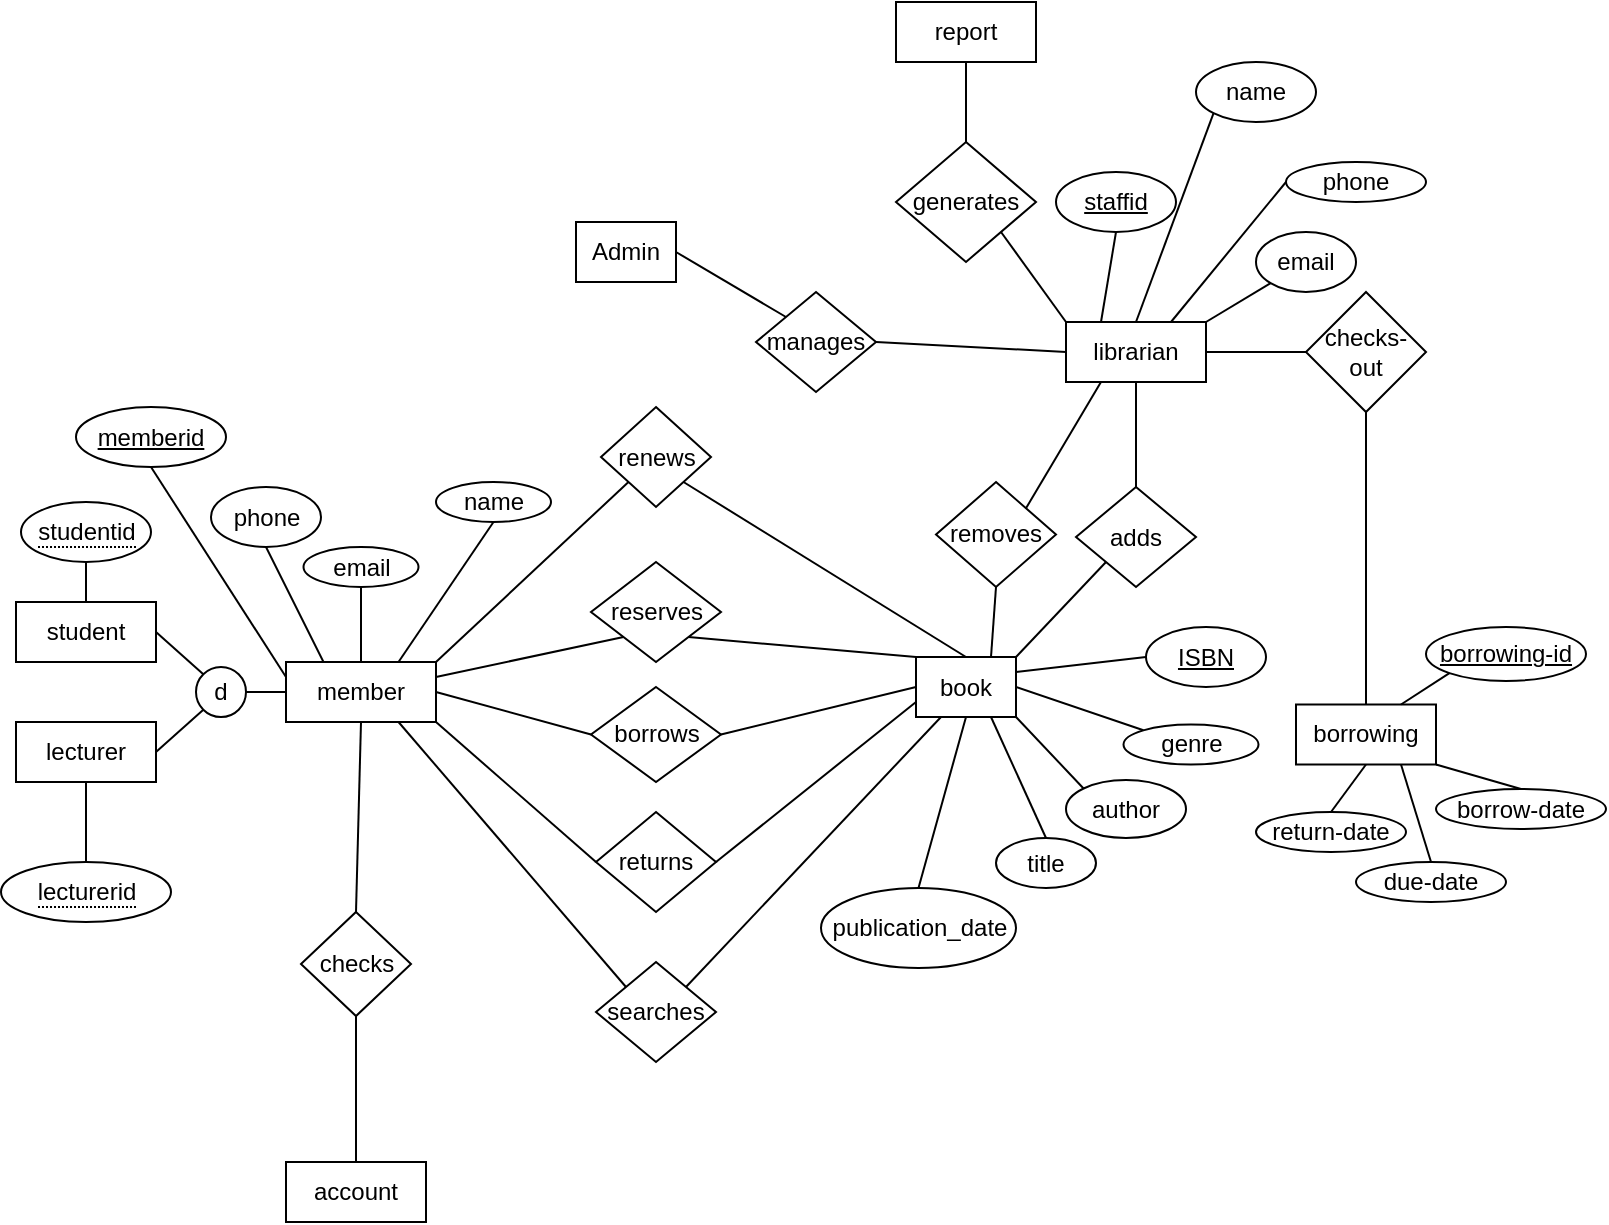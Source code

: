 <mxfile version="23.1.6" type="github">
  <diagram name="Page-1" id="lxUqVznezoO0cVdfgBmG">
    <mxGraphModel dx="956" dy="535" grid="1" gridSize="10" guides="1" tooltips="1" connect="1" arrows="1" fold="1" page="1" pageScale="1" pageWidth="850" pageHeight="1100" math="0" shadow="0">
      <root>
        <mxCell id="0" />
        <mxCell id="1" parent="0" />
        <mxCell id="ocRV4Swg5X49KJZOGOF2-2" value="borrowing" style="html=1;whiteSpace=wrap;" vertex="1" parent="1">
          <mxGeometry x="670" y="471.25" width="70" height="30" as="geometry" />
        </mxCell>
        <mxCell id="ocRV4Swg5X49KJZOGOF2-3" value="librarian" style="html=1;whiteSpace=wrap;" vertex="1" parent="1">
          <mxGeometry x="555" y="280" width="70" height="30" as="geometry" />
        </mxCell>
        <mxCell id="ocRV4Swg5X49KJZOGOF2-4" value="book" style="html=1;whiteSpace=wrap;" vertex="1" parent="1">
          <mxGeometry x="480" y="447.5" width="50" height="30" as="geometry" />
        </mxCell>
        <mxCell id="ocRV4Swg5X49KJZOGOF2-5" value="lecturer" style="html=1;whiteSpace=wrap;" vertex="1" parent="1">
          <mxGeometry x="30" y="480" width="70" height="30" as="geometry" />
        </mxCell>
        <mxCell id="ocRV4Swg5X49KJZOGOF2-6" value="student" style="html=1;whiteSpace=wrap;" vertex="1" parent="1">
          <mxGeometry x="30" y="420" width="70" height="30" as="geometry" />
        </mxCell>
        <mxCell id="ocRV4Swg5X49KJZOGOF2-7" value="member" style="html=1;whiteSpace=wrap;" vertex="1" parent="1">
          <mxGeometry x="165" y="450" width="75" height="30" as="geometry" />
        </mxCell>
        <mxCell id="ocRV4Swg5X49KJZOGOF2-9" value="report" style="html=1;whiteSpace=wrap;" vertex="1" parent="1">
          <mxGeometry x="470" y="120" width="70" height="30" as="geometry" />
        </mxCell>
        <mxCell id="ocRV4Swg5X49KJZOGOF2-10" value="account" style="html=1;whiteSpace=wrap;" vertex="1" parent="1">
          <mxGeometry x="165" y="700" width="70" height="30" as="geometry" />
        </mxCell>
        <mxCell id="ocRV4Swg5X49KJZOGOF2-12" value="d" style="ellipse;whiteSpace=wrap;html=1;aspect=fixed;" vertex="1" parent="1">
          <mxGeometry x="120" y="452.5" width="25" height="25" as="geometry" />
        </mxCell>
        <mxCell id="ocRV4Swg5X49KJZOGOF2-14" value="" style="endArrow=none;html=1;rounded=0;exitX=0;exitY=0;exitDx=0;exitDy=0;entryX=1;entryY=1;entryDx=0;entryDy=0;" edge="1" parent="1" source="ocRV4Swg5X49KJZOGOF2-4" target="ocRV4Swg5X49KJZOGOF2-21">
          <mxGeometry width="50" height="50" relative="1" as="geometry">
            <mxPoint x="510" y="280" as="sourcePoint" />
            <mxPoint x="560" y="230" as="targetPoint" />
          </mxGeometry>
        </mxCell>
        <mxCell id="ocRV4Swg5X49KJZOGOF2-15" value="" style="endArrow=none;html=1;rounded=0;exitX=1;exitY=0.5;exitDx=0;exitDy=0;entryX=0;entryY=0.5;entryDx=0;entryDy=0;" edge="1" parent="1" source="ocRV4Swg5X49KJZOGOF2-12" target="ocRV4Swg5X49KJZOGOF2-7">
          <mxGeometry width="50" height="50" relative="1" as="geometry">
            <mxPoint x="160" y="220" as="sourcePoint" />
            <mxPoint x="210" y="170" as="targetPoint" />
          </mxGeometry>
        </mxCell>
        <mxCell id="ocRV4Swg5X49KJZOGOF2-16" value="" style="endArrow=none;html=1;rounded=0;exitX=1;exitY=0.5;exitDx=0;exitDy=0;entryX=0;entryY=0;entryDx=0;entryDy=0;" edge="1" parent="1" source="ocRV4Swg5X49KJZOGOF2-6" target="ocRV4Swg5X49KJZOGOF2-12">
          <mxGeometry width="50" height="50" relative="1" as="geometry">
            <mxPoint x="125" y="157.5" as="sourcePoint" />
            <mxPoint x="175" y="107.5" as="targetPoint" />
          </mxGeometry>
        </mxCell>
        <mxCell id="ocRV4Swg5X49KJZOGOF2-17" value="" style="endArrow=none;html=1;rounded=0;exitX=1;exitY=0.5;exitDx=0;exitDy=0;entryX=0;entryY=1;entryDx=0;entryDy=0;" edge="1" parent="1" source="ocRV4Swg5X49KJZOGOF2-5" target="ocRV4Swg5X49KJZOGOF2-12">
          <mxGeometry width="50" height="50" relative="1" as="geometry">
            <mxPoint x="140" y="250" as="sourcePoint" />
            <mxPoint x="190" y="200" as="targetPoint" />
          </mxGeometry>
        </mxCell>
        <mxCell id="ocRV4Swg5X49KJZOGOF2-18" value="checks-out" style="rhombus;whiteSpace=wrap;html=1;" vertex="1" parent="1">
          <mxGeometry x="675" y="265" width="60" height="60" as="geometry" />
        </mxCell>
        <mxCell id="ocRV4Swg5X49KJZOGOF2-19" value="adds" style="rhombus;whiteSpace=wrap;html=1;" vertex="1" parent="1">
          <mxGeometry x="560" y="362.5" width="60" height="50" as="geometry" />
        </mxCell>
        <mxCell id="ocRV4Swg5X49KJZOGOF2-20" value="removes" style="rhombus;whiteSpace=wrap;html=1;" vertex="1" parent="1">
          <mxGeometry x="490" y="360" width="60" height="52.5" as="geometry" />
        </mxCell>
        <mxCell id="ocRV4Swg5X49KJZOGOF2-21" value="reserves" style="rhombus;whiteSpace=wrap;html=1;" vertex="1" parent="1">
          <mxGeometry x="317.5" y="400" width="65" height="50" as="geometry" />
        </mxCell>
        <mxCell id="ocRV4Swg5X49KJZOGOF2-22" value="searches" style="rhombus;whiteSpace=wrap;html=1;" vertex="1" parent="1">
          <mxGeometry x="320" y="600" width="60" height="50" as="geometry" />
        </mxCell>
        <mxCell id="ocRV4Swg5X49KJZOGOF2-23" value="returns" style="rhombus;whiteSpace=wrap;html=1;" vertex="1" parent="1">
          <mxGeometry x="320" y="525" width="60" height="50" as="geometry" />
        </mxCell>
        <mxCell id="ocRV4Swg5X49KJZOGOF2-24" value="renews" style="rhombus;whiteSpace=wrap;html=1;" vertex="1" parent="1">
          <mxGeometry x="322.5" y="322.5" width="55" height="50" as="geometry" />
        </mxCell>
        <mxCell id="ocRV4Swg5X49KJZOGOF2-25" value="borrows" style="rhombus;whiteSpace=wrap;html=1;" vertex="1" parent="1">
          <mxGeometry x="317.5" y="462.5" width="65" height="47.5" as="geometry" />
        </mxCell>
        <mxCell id="ocRV4Swg5X49KJZOGOF2-26" value="" style="endArrow=none;html=1;rounded=0;exitX=1;exitY=0.25;exitDx=0;exitDy=0;entryX=0;entryY=1;entryDx=0;entryDy=0;" edge="1" parent="1" source="ocRV4Swg5X49KJZOGOF2-7" target="ocRV4Swg5X49KJZOGOF2-21">
          <mxGeometry width="50" height="50" relative="1" as="geometry">
            <mxPoint x="290" y="280" as="sourcePoint" />
            <mxPoint x="340" y="230" as="targetPoint" />
          </mxGeometry>
        </mxCell>
        <mxCell id="ocRV4Swg5X49KJZOGOF2-27" value="" style="endArrow=none;html=1;rounded=0;exitX=1;exitY=1;exitDx=0;exitDy=0;entryX=0.5;entryY=0;entryDx=0;entryDy=0;" edge="1" parent="1" source="ocRV4Swg5X49KJZOGOF2-24" target="ocRV4Swg5X49KJZOGOF2-4">
          <mxGeometry width="50" height="50" relative="1" as="geometry">
            <mxPoint x="430" y="210" as="sourcePoint" />
            <mxPoint x="480" y="160" as="targetPoint" />
          </mxGeometry>
        </mxCell>
        <mxCell id="ocRV4Swg5X49KJZOGOF2-28" value="" style="endArrow=none;html=1;rounded=0;entryX=0;entryY=0;entryDx=0;entryDy=0;exitX=0.75;exitY=1;exitDx=0;exitDy=0;" edge="1" parent="1" source="ocRV4Swg5X49KJZOGOF2-7" target="ocRV4Swg5X49KJZOGOF2-22">
          <mxGeometry width="50" height="50" relative="1" as="geometry">
            <mxPoint x="240" y="320" as="sourcePoint" />
            <mxPoint x="300" y="370" as="targetPoint" />
          </mxGeometry>
        </mxCell>
        <mxCell id="ocRV4Swg5X49KJZOGOF2-29" value="" style="endArrow=none;html=1;rounded=0;exitX=1;exitY=0.5;exitDx=0;exitDy=0;entryX=0;entryY=0.5;entryDx=0;entryDy=0;" edge="1" parent="1" source="ocRV4Swg5X49KJZOGOF2-25" target="ocRV4Swg5X49KJZOGOF2-4">
          <mxGeometry width="50" height="50" relative="1" as="geometry">
            <mxPoint x="425" y="310" as="sourcePoint" />
            <mxPoint x="475" y="260" as="targetPoint" />
          </mxGeometry>
        </mxCell>
        <mxCell id="ocRV4Swg5X49KJZOGOF2-30" value="" style="endArrow=none;html=1;rounded=0;exitX=1;exitY=0.5;exitDx=0;exitDy=0;entryX=0;entryY=0.5;entryDx=0;entryDy=0;" edge="1" parent="1" source="ocRV4Swg5X49KJZOGOF2-7" target="ocRV4Swg5X49KJZOGOF2-25">
          <mxGeometry width="50" height="50" relative="1" as="geometry">
            <mxPoint x="295" y="300" as="sourcePoint" />
            <mxPoint x="345" y="250" as="targetPoint" />
          </mxGeometry>
        </mxCell>
        <mxCell id="ocRV4Swg5X49KJZOGOF2-31" value="" style="endArrow=none;html=1;rounded=0;exitX=1;exitY=0;exitDx=0;exitDy=0;entryX=0;entryY=1;entryDx=0;entryDy=0;" edge="1" parent="1" source="ocRV4Swg5X49KJZOGOF2-7" target="ocRV4Swg5X49KJZOGOF2-24">
          <mxGeometry width="50" height="50" relative="1" as="geometry">
            <mxPoint x="250" y="245" as="sourcePoint" />
            <mxPoint x="300" y="195" as="targetPoint" />
          </mxGeometry>
        </mxCell>
        <mxCell id="ocRV4Swg5X49KJZOGOF2-32" value="" style="endArrow=none;html=1;rounded=0;entryX=0;entryY=0.5;entryDx=0;entryDy=0;exitX=1;exitY=1;exitDx=0;exitDy=0;" edge="1" parent="1" source="ocRV4Swg5X49KJZOGOF2-7" target="ocRV4Swg5X49KJZOGOF2-23">
          <mxGeometry width="50" height="50" relative="1" as="geometry">
            <mxPoint x="240" y="390" as="sourcePoint" />
            <mxPoint x="290" y="340" as="targetPoint" />
          </mxGeometry>
        </mxCell>
        <mxCell id="ocRV4Swg5X49KJZOGOF2-33" value="" style="endArrow=none;html=1;rounded=0;entryX=0;entryY=0.75;entryDx=0;entryDy=0;exitX=1;exitY=0.5;exitDx=0;exitDy=0;" edge="1" parent="1" source="ocRV4Swg5X49KJZOGOF2-23" target="ocRV4Swg5X49KJZOGOF2-4">
          <mxGeometry width="50" height="50" relative="1" as="geometry">
            <mxPoint x="405" y="390" as="sourcePoint" />
            <mxPoint x="455" y="340" as="targetPoint" />
          </mxGeometry>
        </mxCell>
        <mxCell id="ocRV4Swg5X49KJZOGOF2-34" value="" style="endArrow=none;html=1;rounded=0;exitX=1;exitY=0;exitDx=0;exitDy=0;entryX=0.25;entryY=1;entryDx=0;entryDy=0;" edge="1" parent="1" source="ocRV4Swg5X49KJZOGOF2-22" target="ocRV4Swg5X49KJZOGOF2-4">
          <mxGeometry width="50" height="50" relative="1" as="geometry">
            <mxPoint x="440" y="410" as="sourcePoint" />
            <mxPoint x="490" y="360" as="targetPoint" />
          </mxGeometry>
        </mxCell>
        <mxCell id="ocRV4Swg5X49KJZOGOF2-37" value="" style="endArrow=none;html=1;rounded=0;exitX=1;exitY=0;exitDx=0;exitDy=0;entryX=0.25;entryY=1;entryDx=0;entryDy=0;" edge="1" parent="1" source="ocRV4Swg5X49KJZOGOF2-20" target="ocRV4Swg5X49KJZOGOF2-3">
          <mxGeometry width="50" height="50" relative="1" as="geometry">
            <mxPoint x="450" y="230" as="sourcePoint" />
            <mxPoint x="500" y="180" as="targetPoint" />
          </mxGeometry>
        </mxCell>
        <mxCell id="ocRV4Swg5X49KJZOGOF2-38" value="" style="endArrow=none;html=1;rounded=0;exitX=0.5;exitY=0;exitDx=0;exitDy=0;entryX=0.5;entryY=1;entryDx=0;entryDy=0;" edge="1" parent="1" source="ocRV4Swg5X49KJZOGOF2-19" target="ocRV4Swg5X49KJZOGOF2-3">
          <mxGeometry width="50" height="50" relative="1" as="geometry">
            <mxPoint x="630" y="282.5" as="sourcePoint" />
            <mxPoint x="570" y="320" as="targetPoint" />
          </mxGeometry>
        </mxCell>
        <mxCell id="ocRV4Swg5X49KJZOGOF2-39" value="" style="endArrow=none;html=1;rounded=0;exitX=1;exitY=0;exitDx=0;exitDy=0;entryX=0;entryY=1;entryDx=0;entryDy=0;" edge="1" parent="1" source="ocRV4Swg5X49KJZOGOF2-4" target="ocRV4Swg5X49KJZOGOF2-19">
          <mxGeometry width="50" height="50" relative="1" as="geometry">
            <mxPoint x="620" y="367.5" as="sourcePoint" />
            <mxPoint x="670" y="317.5" as="targetPoint" />
          </mxGeometry>
        </mxCell>
        <mxCell id="ocRV4Swg5X49KJZOGOF2-40" value="" style="endArrow=none;html=1;rounded=0;exitX=0.75;exitY=0;exitDx=0;exitDy=0;entryX=0.5;entryY=1;entryDx=0;entryDy=0;" edge="1" parent="1" source="ocRV4Swg5X49KJZOGOF2-4" target="ocRV4Swg5X49KJZOGOF2-20">
          <mxGeometry width="50" height="50" relative="1" as="geometry">
            <mxPoint x="530" y="322.5" as="sourcePoint" />
            <mxPoint x="580" y="272.5" as="targetPoint" />
          </mxGeometry>
        </mxCell>
        <mxCell id="ocRV4Swg5X49KJZOGOF2-42" value="Admin" style="rounded=0;whiteSpace=wrap;html=1;" vertex="1" parent="1">
          <mxGeometry x="310" y="230" width="50" height="30" as="geometry" />
        </mxCell>
        <mxCell id="ocRV4Swg5X49KJZOGOF2-43" value="manages" style="rhombus;whiteSpace=wrap;html=1;" vertex="1" parent="1">
          <mxGeometry x="400" y="265" width="60" height="50" as="geometry" />
        </mxCell>
        <mxCell id="ocRV4Swg5X49KJZOGOF2-44" value="" style="endArrow=none;html=1;rounded=0;exitX=1;exitY=0.5;exitDx=0;exitDy=0;entryX=0;entryY=0;entryDx=0;entryDy=0;" edge="1" parent="1" source="ocRV4Swg5X49KJZOGOF2-42" target="ocRV4Swg5X49KJZOGOF2-43">
          <mxGeometry width="50" height="50" relative="1" as="geometry">
            <mxPoint x="360" y="170" as="sourcePoint" />
            <mxPoint x="410" y="120" as="targetPoint" />
          </mxGeometry>
        </mxCell>
        <mxCell id="ocRV4Swg5X49KJZOGOF2-45" value="" style="endArrow=none;html=1;rounded=0;entryX=0.5;entryY=1;entryDx=0;entryDy=0;exitX=0.5;exitY=0;exitDx=0;exitDy=0;" edge="1" parent="1" source="ocRV4Swg5X49KJZOGOF2-2" target="ocRV4Swg5X49KJZOGOF2-18">
          <mxGeometry width="50" height="50" relative="1" as="geometry">
            <mxPoint x="670" y="310" as="sourcePoint" />
            <mxPoint x="720" y="260" as="targetPoint" />
          </mxGeometry>
        </mxCell>
        <mxCell id="ocRV4Swg5X49KJZOGOF2-46" value="" style="endArrow=none;html=1;rounded=0;exitX=1;exitY=0.5;exitDx=0;exitDy=0;entryX=0;entryY=0.5;entryDx=0;entryDy=0;" edge="1" parent="1" source="ocRV4Swg5X49KJZOGOF2-3" target="ocRV4Swg5X49KJZOGOF2-18">
          <mxGeometry width="50" height="50" relative="1" as="geometry">
            <mxPoint x="630" y="220" as="sourcePoint" />
            <mxPoint x="680" y="170" as="targetPoint" />
          </mxGeometry>
        </mxCell>
        <mxCell id="ocRV4Swg5X49KJZOGOF2-47" value="" style="endArrow=none;html=1;rounded=0;entryX=1;entryY=0.5;entryDx=0;entryDy=0;exitX=0;exitY=0.5;exitDx=0;exitDy=0;" edge="1" parent="1" source="ocRV4Swg5X49KJZOGOF2-3" target="ocRV4Swg5X49KJZOGOF2-43">
          <mxGeometry width="50" height="50" relative="1" as="geometry">
            <mxPoint x="485" y="190" as="sourcePoint" />
            <mxPoint x="535" y="140" as="targetPoint" />
          </mxGeometry>
        </mxCell>
        <mxCell id="ocRV4Swg5X49KJZOGOF2-48" value="checks" style="rhombus;whiteSpace=wrap;html=1;" vertex="1" parent="1">
          <mxGeometry x="172.5" y="575" width="55" height="52" as="geometry" />
        </mxCell>
        <mxCell id="ocRV4Swg5X49KJZOGOF2-49" value="generates" style="rhombus;whiteSpace=wrap;html=1;" vertex="1" parent="1">
          <mxGeometry x="470" y="190" width="70" height="60" as="geometry" />
        </mxCell>
        <mxCell id="ocRV4Swg5X49KJZOGOF2-50" value="" style="endArrow=none;html=1;rounded=0;entryX=0.5;entryY=1;entryDx=0;entryDy=0;exitX=0.5;exitY=0;exitDx=0;exitDy=0;" edge="1" parent="1" source="ocRV4Swg5X49KJZOGOF2-49" target="ocRV4Swg5X49KJZOGOF2-9">
          <mxGeometry width="50" height="50" relative="1" as="geometry">
            <mxPoint x="460" y="190" as="sourcePoint" />
            <mxPoint x="510" y="140" as="targetPoint" />
          </mxGeometry>
        </mxCell>
        <mxCell id="ocRV4Swg5X49KJZOGOF2-51" value="" style="endArrow=none;html=1;rounded=0;entryX=1;entryY=1;entryDx=0;entryDy=0;exitX=0;exitY=0;exitDx=0;exitDy=0;" edge="1" parent="1" source="ocRV4Swg5X49KJZOGOF2-3" target="ocRV4Swg5X49KJZOGOF2-49">
          <mxGeometry width="50" height="50" relative="1" as="geometry">
            <mxPoint x="505" y="300" as="sourcePoint" />
            <mxPoint x="555" y="250" as="targetPoint" />
          </mxGeometry>
        </mxCell>
        <mxCell id="ocRV4Swg5X49KJZOGOF2-52" value="" style="endArrow=none;html=1;rounded=0;entryX=0.5;entryY=1;entryDx=0;entryDy=0;" edge="1" parent="1" source="ocRV4Swg5X49KJZOGOF2-10" target="ocRV4Swg5X49KJZOGOF2-48">
          <mxGeometry width="50" height="50" relative="1" as="geometry">
            <mxPoint x="130" y="720" as="sourcePoint" />
            <mxPoint x="180" y="670" as="targetPoint" />
          </mxGeometry>
        </mxCell>
        <mxCell id="ocRV4Swg5X49KJZOGOF2-53" value="" style="endArrow=none;html=1;rounded=0;entryX=0.5;entryY=1;entryDx=0;entryDy=0;exitX=0.5;exitY=0;exitDx=0;exitDy=0;" edge="1" parent="1" source="ocRV4Swg5X49KJZOGOF2-48" target="ocRV4Swg5X49KJZOGOF2-7">
          <mxGeometry width="50" height="50" relative="1" as="geometry">
            <mxPoint x="140" y="575" as="sourcePoint" />
            <mxPoint x="190" y="525" as="targetPoint" />
          </mxGeometry>
        </mxCell>
        <mxCell id="ocRV4Swg5X49KJZOGOF2-62" value="memberid" style="ellipse;whiteSpace=wrap;html=1;align=center;fontStyle=4;" vertex="1" parent="1">
          <mxGeometry x="60" y="322.5" width="75" height="30" as="geometry" />
        </mxCell>
        <mxCell id="ocRV4Swg5X49KJZOGOF2-63" value="publication_date" style="ellipse;whiteSpace=wrap;html=1;align=center;" vertex="1" parent="1">
          <mxGeometry x="432.5" y="563" width="97.5" height="40" as="geometry" />
        </mxCell>
        <mxCell id="ocRV4Swg5X49KJZOGOF2-64" value="genre" style="ellipse;whiteSpace=wrap;html=1;align=center;" vertex="1" parent="1">
          <mxGeometry x="583.75" y="481.25" width="67.5" height="20" as="geometry" />
        </mxCell>
        <mxCell id="ocRV4Swg5X49KJZOGOF2-65" value="author" style="ellipse;whiteSpace=wrap;html=1;align=center;" vertex="1" parent="1">
          <mxGeometry x="555" y="509" width="60" height="29" as="geometry" />
        </mxCell>
        <mxCell id="ocRV4Swg5X49KJZOGOF2-67" value="phone" style="ellipse;whiteSpace=wrap;html=1;align=center;" vertex="1" parent="1">
          <mxGeometry x="127.5" y="362.5" width="55" height="30" as="geometry" />
        </mxCell>
        <mxCell id="ocRV4Swg5X49KJZOGOF2-68" value="email" style="ellipse;whiteSpace=wrap;html=1;align=center;" vertex="1" parent="1">
          <mxGeometry x="173.75" y="392.5" width="57.5" height="20" as="geometry" />
        </mxCell>
        <mxCell id="ocRV4Swg5X49KJZOGOF2-69" value="name" style="ellipse;whiteSpace=wrap;html=1;align=center;" vertex="1" parent="1">
          <mxGeometry x="240" y="360" width="57.5" height="20" as="geometry" />
        </mxCell>
        <mxCell id="ocRV4Swg5X49KJZOGOF2-70" value="&lt;span style=&quot;border-bottom: 1px dotted&quot;&gt;studentid&lt;/span&gt;" style="ellipse;whiteSpace=wrap;html=1;align=center;" vertex="1" parent="1">
          <mxGeometry x="32.5" y="370" width="65" height="30" as="geometry" />
        </mxCell>
        <mxCell id="ocRV4Swg5X49KJZOGOF2-71" value="&lt;span style=&quot;border-bottom: 1px dotted&quot;&gt;lecturerid&lt;/span&gt;" style="ellipse;whiteSpace=wrap;html=1;align=center;" vertex="1" parent="1">
          <mxGeometry x="22.5" y="550" width="85" height="30" as="geometry" />
        </mxCell>
        <mxCell id="ocRV4Swg5X49KJZOGOF2-72" value="" style="endArrow=none;html=1;rounded=0;entryX=0.5;entryY=1;entryDx=0;entryDy=0;exitX=0.25;exitY=0;exitDx=0;exitDy=0;" edge="1" parent="1" source="ocRV4Swg5X49KJZOGOF2-7" target="ocRV4Swg5X49KJZOGOF2-67">
          <mxGeometry width="50" height="50" relative="1" as="geometry">
            <mxPoint x="145" y="412.5" as="sourcePoint" />
            <mxPoint x="195" y="362.5" as="targetPoint" />
          </mxGeometry>
        </mxCell>
        <mxCell id="ocRV4Swg5X49KJZOGOF2-73" value="" style="endArrow=none;html=1;rounded=0;exitX=0.75;exitY=0;exitDx=0;exitDy=0;entryX=0.5;entryY=1;entryDx=0;entryDy=0;" edge="1" parent="1" source="ocRV4Swg5X49KJZOGOF2-7" target="ocRV4Swg5X49KJZOGOF2-69">
          <mxGeometry width="50" height="50" relative="1" as="geometry">
            <mxPoint x="192.5" y="447.5" as="sourcePoint" />
            <mxPoint x="242.5" y="397.5" as="targetPoint" />
          </mxGeometry>
        </mxCell>
        <mxCell id="ocRV4Swg5X49KJZOGOF2-74" value="" style="endArrow=none;html=1;rounded=0;entryX=0.5;entryY=1;entryDx=0;entryDy=0;exitX=0;exitY=0.25;exitDx=0;exitDy=0;" edge="1" parent="1" source="ocRV4Swg5X49KJZOGOF2-7" target="ocRV4Swg5X49KJZOGOF2-62">
          <mxGeometry width="50" height="50" relative="1" as="geometry">
            <mxPoint x="162.5" y="440" as="sourcePoint" />
            <mxPoint x="212.5" y="390" as="targetPoint" />
          </mxGeometry>
        </mxCell>
        <mxCell id="ocRV4Swg5X49KJZOGOF2-75" value="" style="endArrow=none;html=1;rounded=0;exitX=0.5;exitY=0;exitDx=0;exitDy=0;entryX=0.5;entryY=1;entryDx=0;entryDy=0;" edge="1" parent="1" source="ocRV4Swg5X49KJZOGOF2-6" target="ocRV4Swg5X49KJZOGOF2-70">
          <mxGeometry width="50" height="50" relative="1" as="geometry">
            <mxPoint x="70" y="402.5" as="sourcePoint" />
            <mxPoint x="120" y="352.5" as="targetPoint" />
          </mxGeometry>
        </mxCell>
        <mxCell id="ocRV4Swg5X49KJZOGOF2-76" value="" style="endArrow=none;html=1;rounded=0;entryX=0.5;entryY=1;entryDx=0;entryDy=0;exitX=0.5;exitY=0;exitDx=0;exitDy=0;" edge="1" parent="1" source="ocRV4Swg5X49KJZOGOF2-71" target="ocRV4Swg5X49KJZOGOF2-5">
          <mxGeometry width="50" height="50" relative="1" as="geometry">
            <mxPoint x="70" y="560" as="sourcePoint" />
            <mxPoint x="120" y="510" as="targetPoint" />
          </mxGeometry>
        </mxCell>
        <mxCell id="ocRV4Swg5X49KJZOGOF2-78" value="" style="endArrow=none;html=1;rounded=0;entryX=0.5;entryY=1;entryDx=0;entryDy=0;exitX=0.5;exitY=0;exitDx=0;exitDy=0;" edge="1" parent="1" source="ocRV4Swg5X49KJZOGOF2-7" target="ocRV4Swg5X49KJZOGOF2-68">
          <mxGeometry width="50" height="50" relative="1" as="geometry">
            <mxPoint x="175" y="447.5" as="sourcePoint" />
            <mxPoint x="225" y="397.5" as="targetPoint" />
          </mxGeometry>
        </mxCell>
        <mxCell id="ocRV4Swg5X49KJZOGOF2-81" value="title" style="ellipse;whiteSpace=wrap;html=1;align=center;" vertex="1" parent="1">
          <mxGeometry x="520" y="538" width="50" height="25" as="geometry" />
        </mxCell>
        <mxCell id="ocRV4Swg5X49KJZOGOF2-83" value="ISBN" style="ellipse;whiteSpace=wrap;html=1;align=center;fontStyle=4;" vertex="1" parent="1">
          <mxGeometry x="595" y="432.5" width="60" height="30" as="geometry" />
        </mxCell>
        <mxCell id="ocRV4Swg5X49KJZOGOF2-84" value="" style="endArrow=none;html=1;rounded=0;entryX=0.5;entryY=1;entryDx=0;entryDy=0;exitX=0.5;exitY=0;exitDx=0;exitDy=0;" edge="1" parent="1" source="ocRV4Swg5X49KJZOGOF2-63" target="ocRV4Swg5X49KJZOGOF2-4">
          <mxGeometry width="50" height="50" relative="1" as="geometry">
            <mxPoint x="460" y="575" as="sourcePoint" />
            <mxPoint x="510" y="525" as="targetPoint" />
          </mxGeometry>
        </mxCell>
        <mxCell id="ocRV4Swg5X49KJZOGOF2-85" value="" style="endArrow=none;html=1;rounded=0;entryX=1;entryY=1;entryDx=0;entryDy=0;exitX=0;exitY=0;exitDx=0;exitDy=0;" edge="1" parent="1" source="ocRV4Swg5X49KJZOGOF2-65" target="ocRV4Swg5X49KJZOGOF2-4">
          <mxGeometry width="50" height="50" relative="1" as="geometry">
            <mxPoint x="505" y="560" as="sourcePoint" />
            <mxPoint x="555" y="510" as="targetPoint" />
          </mxGeometry>
        </mxCell>
        <mxCell id="ocRV4Swg5X49KJZOGOF2-86" value="" style="endArrow=none;html=1;rounded=0;entryX=0.75;entryY=1;entryDx=0;entryDy=0;exitX=0.5;exitY=0;exitDx=0;exitDy=0;" edge="1" parent="1" source="ocRV4Swg5X49KJZOGOF2-81" target="ocRV4Swg5X49KJZOGOF2-4">
          <mxGeometry width="50" height="50" relative="1" as="geometry">
            <mxPoint x="470" y="563" as="sourcePoint" />
            <mxPoint x="520" y="513" as="targetPoint" />
          </mxGeometry>
        </mxCell>
        <mxCell id="ocRV4Swg5X49KJZOGOF2-87" value="" style="endArrow=none;html=1;rounded=0;exitX=1;exitY=0.5;exitDx=0;exitDy=0;entryX=0;entryY=0;entryDx=0;entryDy=0;" edge="1" parent="1" source="ocRV4Swg5X49KJZOGOF2-4" target="ocRV4Swg5X49KJZOGOF2-64">
          <mxGeometry width="50" height="50" relative="1" as="geometry">
            <mxPoint x="545" y="540" as="sourcePoint" />
            <mxPoint x="595" y="490" as="targetPoint" />
          </mxGeometry>
        </mxCell>
        <mxCell id="ocRV4Swg5X49KJZOGOF2-88" value="" style="endArrow=none;html=1;rounded=0;exitX=1;exitY=0.25;exitDx=0;exitDy=0;entryX=0;entryY=0.5;entryDx=0;entryDy=0;" edge="1" parent="1" source="ocRV4Swg5X49KJZOGOF2-4" target="ocRV4Swg5X49KJZOGOF2-83">
          <mxGeometry width="50" height="50" relative="1" as="geometry">
            <mxPoint x="530" y="487.5" as="sourcePoint" />
            <mxPoint x="580" y="437.5" as="targetPoint" />
          </mxGeometry>
        </mxCell>
        <mxCell id="ocRV4Swg5X49KJZOGOF2-89" value="borrowing-id" style="ellipse;whiteSpace=wrap;html=1;align=center;fontStyle=4;" vertex="1" parent="1">
          <mxGeometry x="735" y="432.5" width="80" height="27" as="geometry" />
        </mxCell>
        <mxCell id="ocRV4Swg5X49KJZOGOF2-90" value="return-date" style="ellipse;whiteSpace=wrap;html=1;align=center;" vertex="1" parent="1">
          <mxGeometry x="650" y="525" width="75" height="20" as="geometry" />
        </mxCell>
        <mxCell id="ocRV4Swg5X49KJZOGOF2-91" value="due-date" style="ellipse;whiteSpace=wrap;html=1;align=center;" vertex="1" parent="1">
          <mxGeometry x="700" y="550" width="75" height="20" as="geometry" />
        </mxCell>
        <mxCell id="ocRV4Swg5X49KJZOGOF2-92" value="borrow-date" style="ellipse;whiteSpace=wrap;html=1;align=center;" vertex="1" parent="1">
          <mxGeometry x="740" y="513.5" width="85" height="20" as="geometry" />
        </mxCell>
        <mxCell id="ocRV4Swg5X49KJZOGOF2-93" value="" style="endArrow=none;html=1;rounded=0;entryX=0.5;entryY=1;entryDx=0;entryDy=0;exitX=0.5;exitY=0;exitDx=0;exitDy=0;" edge="1" parent="1" source="ocRV4Swg5X49KJZOGOF2-90" target="ocRV4Swg5X49KJZOGOF2-2">
          <mxGeometry width="50" height="50" relative="1" as="geometry">
            <mxPoint x="605" y="603" as="sourcePoint" />
            <mxPoint x="655" y="553" as="targetPoint" />
          </mxGeometry>
        </mxCell>
        <mxCell id="ocRV4Swg5X49KJZOGOF2-94" value="" style="endArrow=none;html=1;rounded=0;entryX=0.75;entryY=1;entryDx=0;entryDy=0;exitX=0.5;exitY=0;exitDx=0;exitDy=0;" edge="1" parent="1" source="ocRV4Swg5X49KJZOGOF2-91" target="ocRV4Swg5X49KJZOGOF2-2">
          <mxGeometry width="50" height="50" relative="1" as="geometry">
            <mxPoint x="615" y="608" as="sourcePoint" />
            <mxPoint x="665" y="558" as="targetPoint" />
          </mxGeometry>
        </mxCell>
        <mxCell id="ocRV4Swg5X49KJZOGOF2-95" value="" style="endArrow=none;html=1;rounded=0;entryX=1;entryY=1;entryDx=0;entryDy=0;exitX=0.5;exitY=0;exitDx=0;exitDy=0;" edge="1" parent="1" source="ocRV4Swg5X49KJZOGOF2-92" target="ocRV4Swg5X49KJZOGOF2-2">
          <mxGeometry width="50" height="50" relative="1" as="geometry">
            <mxPoint x="655" y="588" as="sourcePoint" />
            <mxPoint x="705" y="538" as="targetPoint" />
          </mxGeometry>
        </mxCell>
        <mxCell id="ocRV4Swg5X49KJZOGOF2-96" value="" style="endArrow=none;html=1;rounded=0;exitX=0.75;exitY=0;exitDx=0;exitDy=0;entryX=0;entryY=1;entryDx=0;entryDy=0;" edge="1" parent="1" source="ocRV4Swg5X49KJZOGOF2-2" target="ocRV4Swg5X49KJZOGOF2-89">
          <mxGeometry width="50" height="50" relative="1" as="geometry">
            <mxPoint x="780" y="502.5" as="sourcePoint" />
            <mxPoint x="830" y="452.5" as="targetPoint" />
          </mxGeometry>
        </mxCell>
        <mxCell id="ocRV4Swg5X49KJZOGOF2-97" value="staffid" style="ellipse;whiteSpace=wrap;html=1;align=center;fontStyle=4;" vertex="1" parent="1">
          <mxGeometry x="550" y="205" width="60" height="30" as="geometry" />
        </mxCell>
        <mxCell id="ocRV4Swg5X49KJZOGOF2-98" value="phone" style="ellipse;whiteSpace=wrap;html=1;align=center;" vertex="1" parent="1">
          <mxGeometry x="665" y="200" width="70" height="20" as="geometry" />
        </mxCell>
        <mxCell id="ocRV4Swg5X49KJZOGOF2-99" value="email" style="ellipse;whiteSpace=wrap;html=1;align=center;" vertex="1" parent="1">
          <mxGeometry x="650" y="235" width="50" height="30" as="geometry" />
        </mxCell>
        <mxCell id="ocRV4Swg5X49KJZOGOF2-100" value="name" style="ellipse;whiteSpace=wrap;html=1;align=center;" vertex="1" parent="1">
          <mxGeometry x="620" y="150" width="60" height="30" as="geometry" />
        </mxCell>
        <mxCell id="ocRV4Swg5X49KJZOGOF2-102" value="" style="endArrow=none;html=1;rounded=0;exitX=1;exitY=0;exitDx=0;exitDy=0;entryX=0;entryY=1;entryDx=0;entryDy=0;" edge="1" parent="1" source="ocRV4Swg5X49KJZOGOF2-3" target="ocRV4Swg5X49KJZOGOF2-99">
          <mxGeometry width="50" height="50" relative="1" as="geometry">
            <mxPoint x="610" y="322.5" as="sourcePoint" />
            <mxPoint x="660" y="272.5" as="targetPoint" />
          </mxGeometry>
        </mxCell>
        <mxCell id="ocRV4Swg5X49KJZOGOF2-103" value="" style="endArrow=none;html=1;rounded=0;exitX=0.75;exitY=0;exitDx=0;exitDy=0;entryX=0;entryY=0.5;entryDx=0;entryDy=0;" edge="1" parent="1" source="ocRV4Swg5X49KJZOGOF2-3" target="ocRV4Swg5X49KJZOGOF2-98">
          <mxGeometry width="50" height="50" relative="1" as="geometry">
            <mxPoint x="601.25" y="270" as="sourcePoint" />
            <mxPoint x="651.25" y="220" as="targetPoint" />
          </mxGeometry>
        </mxCell>
        <mxCell id="ocRV4Swg5X49KJZOGOF2-104" value="" style="endArrow=none;html=1;rounded=0;exitX=0.5;exitY=0;exitDx=0;exitDy=0;entryX=0;entryY=1;entryDx=0;entryDy=0;" edge="1" parent="1" source="ocRV4Swg5X49KJZOGOF2-3" target="ocRV4Swg5X49KJZOGOF2-100">
          <mxGeometry width="50" height="50" relative="1" as="geometry">
            <mxPoint x="615" y="235" as="sourcePoint" />
            <mxPoint x="665" y="185" as="targetPoint" />
          </mxGeometry>
        </mxCell>
        <mxCell id="ocRV4Swg5X49KJZOGOF2-105" value="" style="endArrow=none;html=1;rounded=0;exitX=0.25;exitY=0;exitDx=0;exitDy=0;entryX=0.5;entryY=1;entryDx=0;entryDy=0;" edge="1" parent="1" source="ocRV4Swg5X49KJZOGOF2-3" target="ocRV4Swg5X49KJZOGOF2-97">
          <mxGeometry width="50" height="50" relative="1" as="geometry">
            <mxPoint x="583.75" y="240" as="sourcePoint" />
            <mxPoint x="633.75" y="190" as="targetPoint" />
          </mxGeometry>
        </mxCell>
      </root>
    </mxGraphModel>
  </diagram>
</mxfile>
